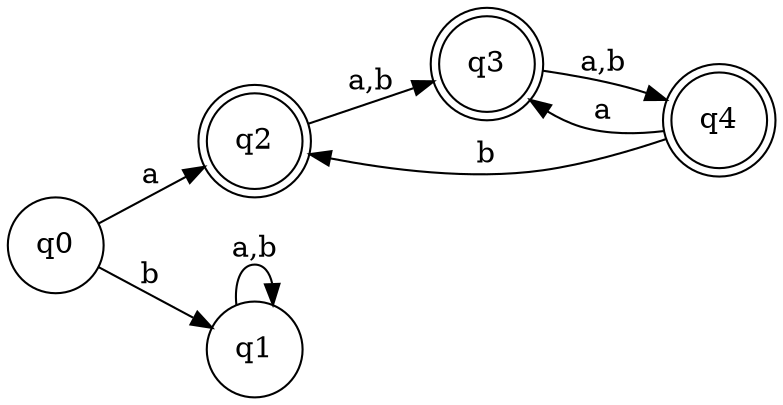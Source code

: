 digraph finite_automaton {
    rankdir=LR;
    node [shape=doublecircle]; q2 q3 q4;
    node [shape=circle];
    q0 -> q1 [label="b"];
    q1 -> q1 [label="a,b"];
    q0 -> q2 [label="a"];
    q2 -> q3 [label="a,b"];
    q3 -> q4 [label="a,b"];
    q4 -> q3 [label="a"];
    q4 -> q2 [label="b"];
}